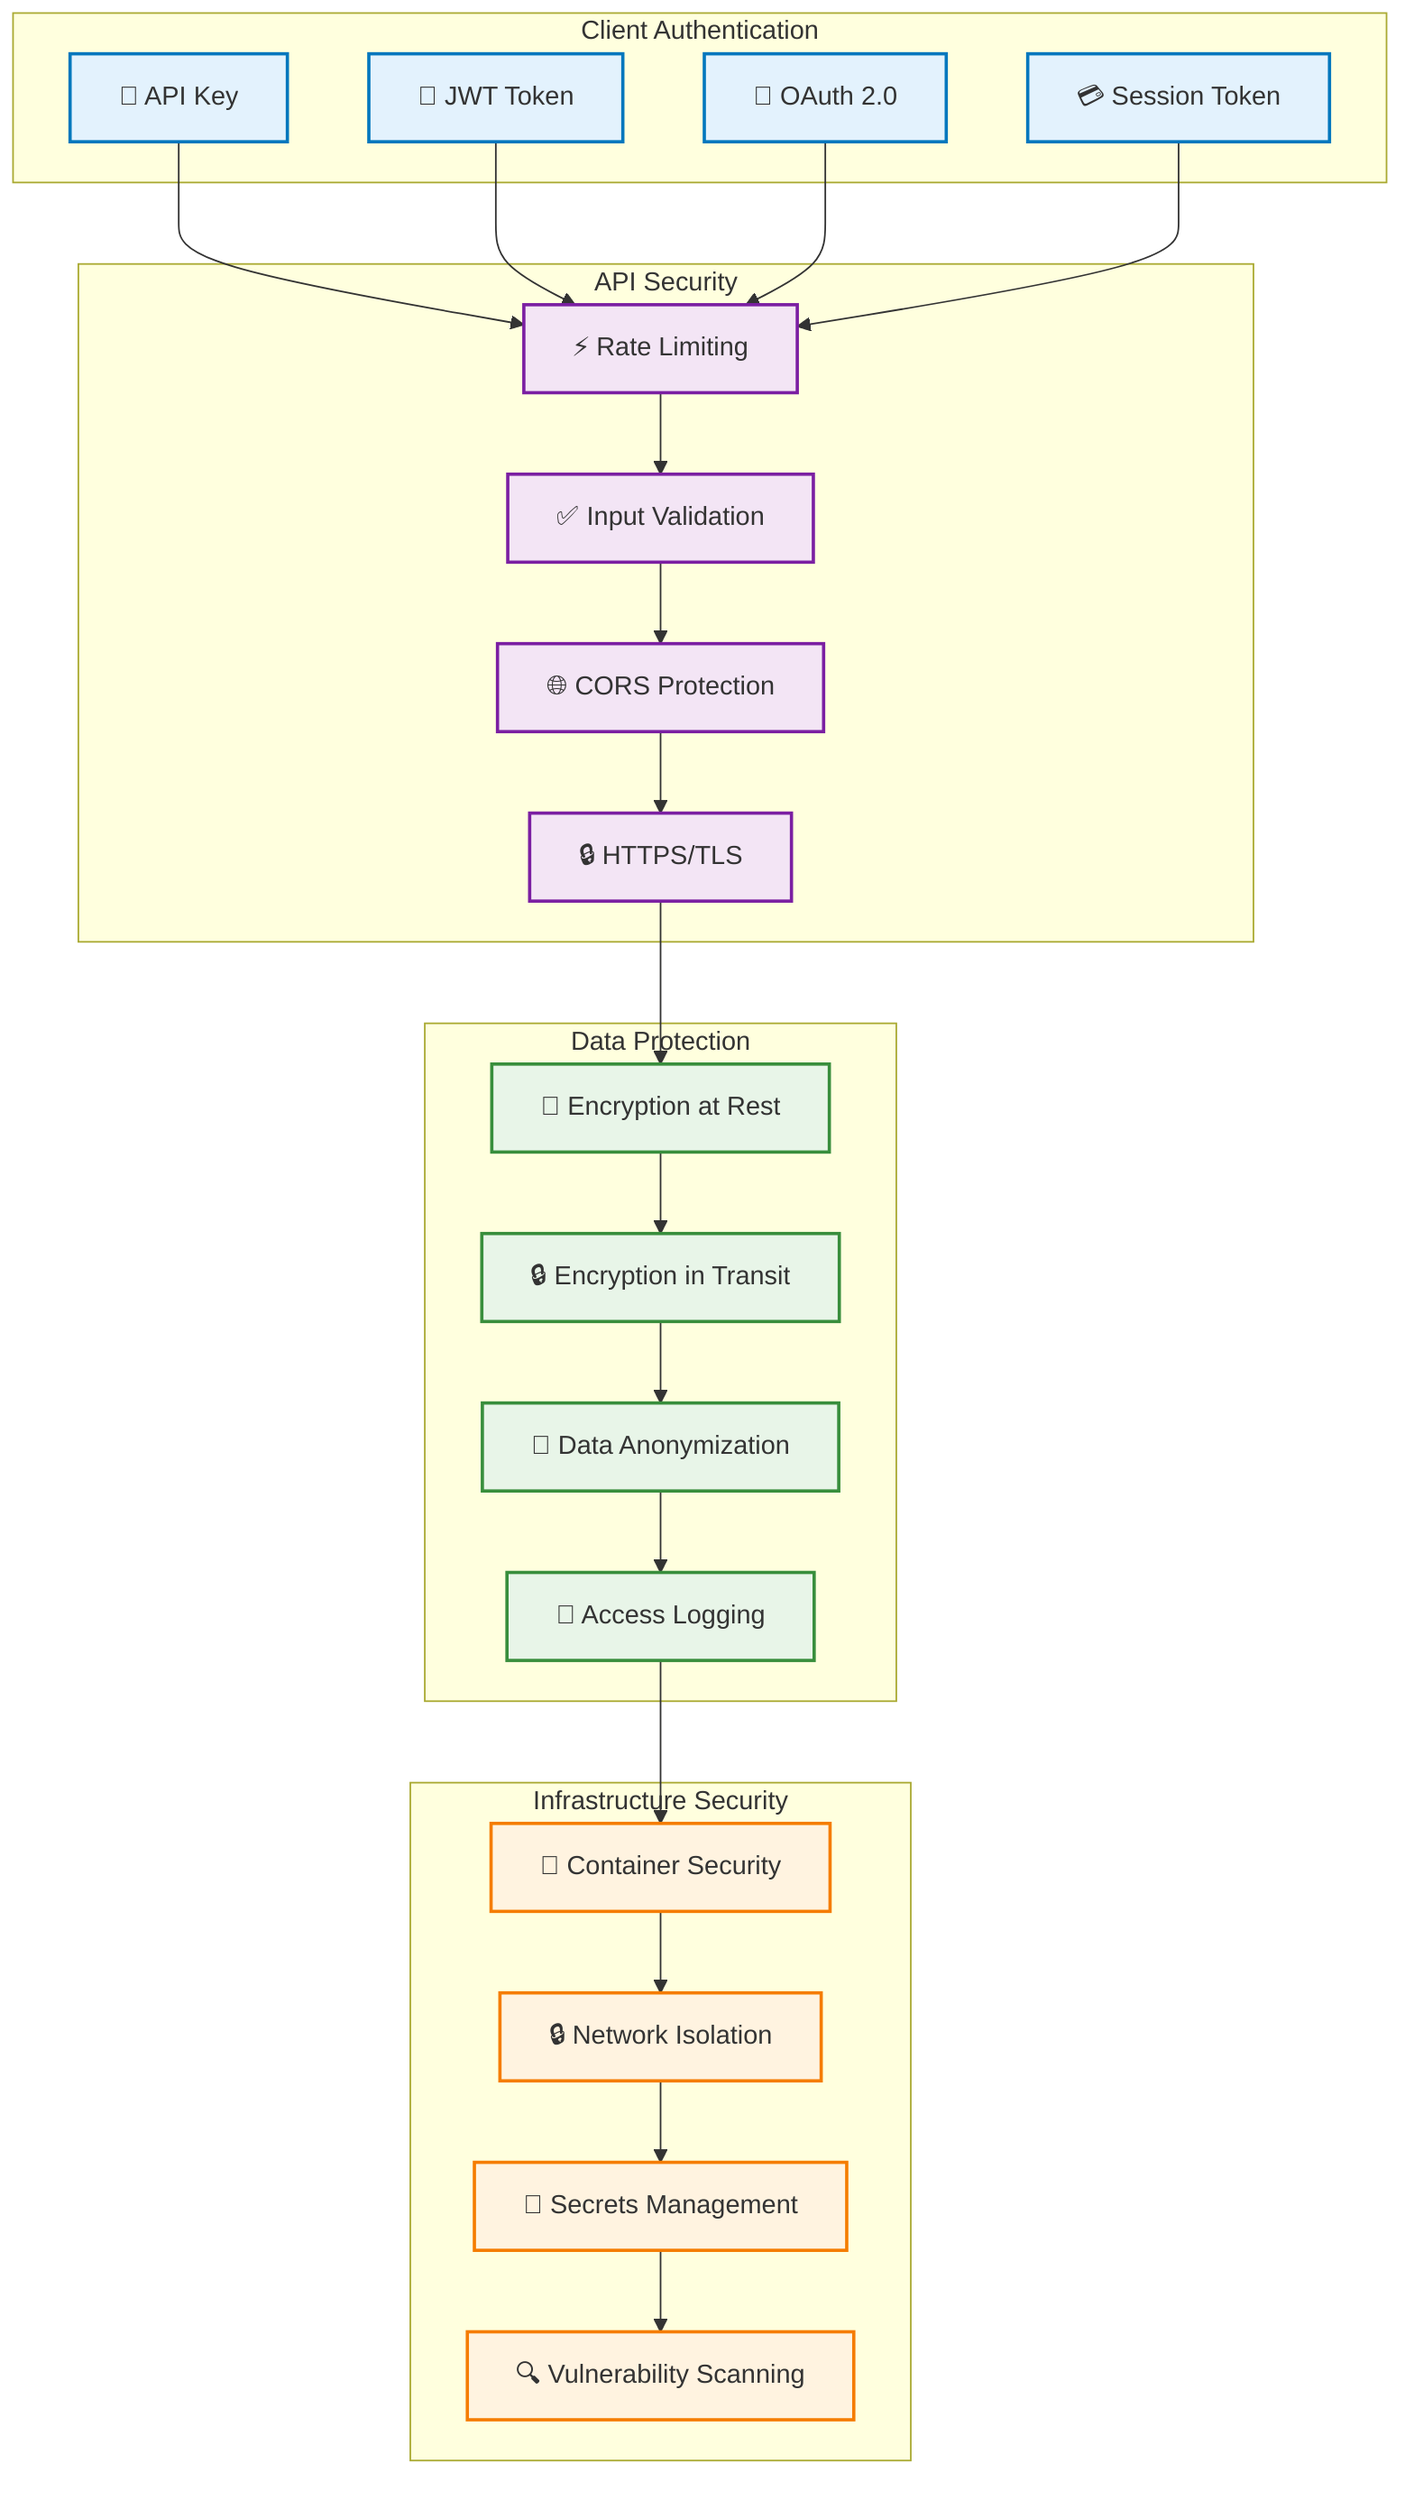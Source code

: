 graph TB
    subgraph "Client Authentication"
        A[🔑 API Key]
        B[🎫 JWT Token]
        C[🔐 OAuth 2.0]
        D[💳 Session Token]
    end
    
    subgraph "API Security"
        E[⚡ Rate Limiting]
        F[✅ Input Validation]
        G[🌐 CORS Protection]
        H[🔒 HTTPS/TLS]
    end
    
    subgraph "Data Protection"
        I[🔐 Encryption at Rest]
        J[🔒 Encryption in Transit]
        K[👤 Data Anonymization]
        L[📝 Access Logging]
    end
    
    subgraph "Infrastructure Security"
        M[🐳 Container Security]
        N[🔒 Network Isolation]
        O[🔐 Secrets Management]
        P[🔍 Vulnerability Scanning]
    end
    
    A --> E
    B --> E
    C --> E
    D --> E
    
    E --> F
    F --> G
    G --> H
    
    H --> I
    I --> J
    J --> K
    K --> L
    
    L --> M
    M --> N
    N --> O
    O --> P
    
    classDef authLayer fill:#e3f2fd,stroke:#0277bd,stroke-width:2px
    classDef apiSecurityLayer fill:#f3e5f5,stroke:#7b1fa2,stroke-width:2px
    classDef dataProtectionLayer fill:#e8f5e8,stroke:#388e3c,stroke-width:2px
    classDef infraSecurityLayer fill:#fff3e0,stroke:#f57c00,stroke-width:2px
    
    class A,B,C,D authLayer
    class E,F,G,H apiSecurityLayer
    class I,J,K,L dataProtectionLayer
    class M,N,O,P infraSecurityLayer